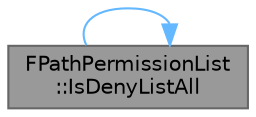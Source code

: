digraph "FPathPermissionList::IsDenyListAll"
{
 // INTERACTIVE_SVG=YES
 // LATEX_PDF_SIZE
  bgcolor="transparent";
  edge [fontname=Helvetica,fontsize=10,labelfontname=Helvetica,labelfontsize=10];
  node [fontname=Helvetica,fontsize=10,shape=box,height=0.2,width=0.4];
  rankdir="RL";
  Node1 [id="Node000001",label="FPathPermissionList\l::IsDenyListAll",height=0.2,width=0.4,color="gray40", fillcolor="grey60", style="filled", fontcolor="black",tooltip="Are all items set to be filtered out."];
  Node1 -> Node1 [id="edge1_Node000001_Node000001",dir="back",color="steelblue1",style="solid",tooltip=" "];
}
